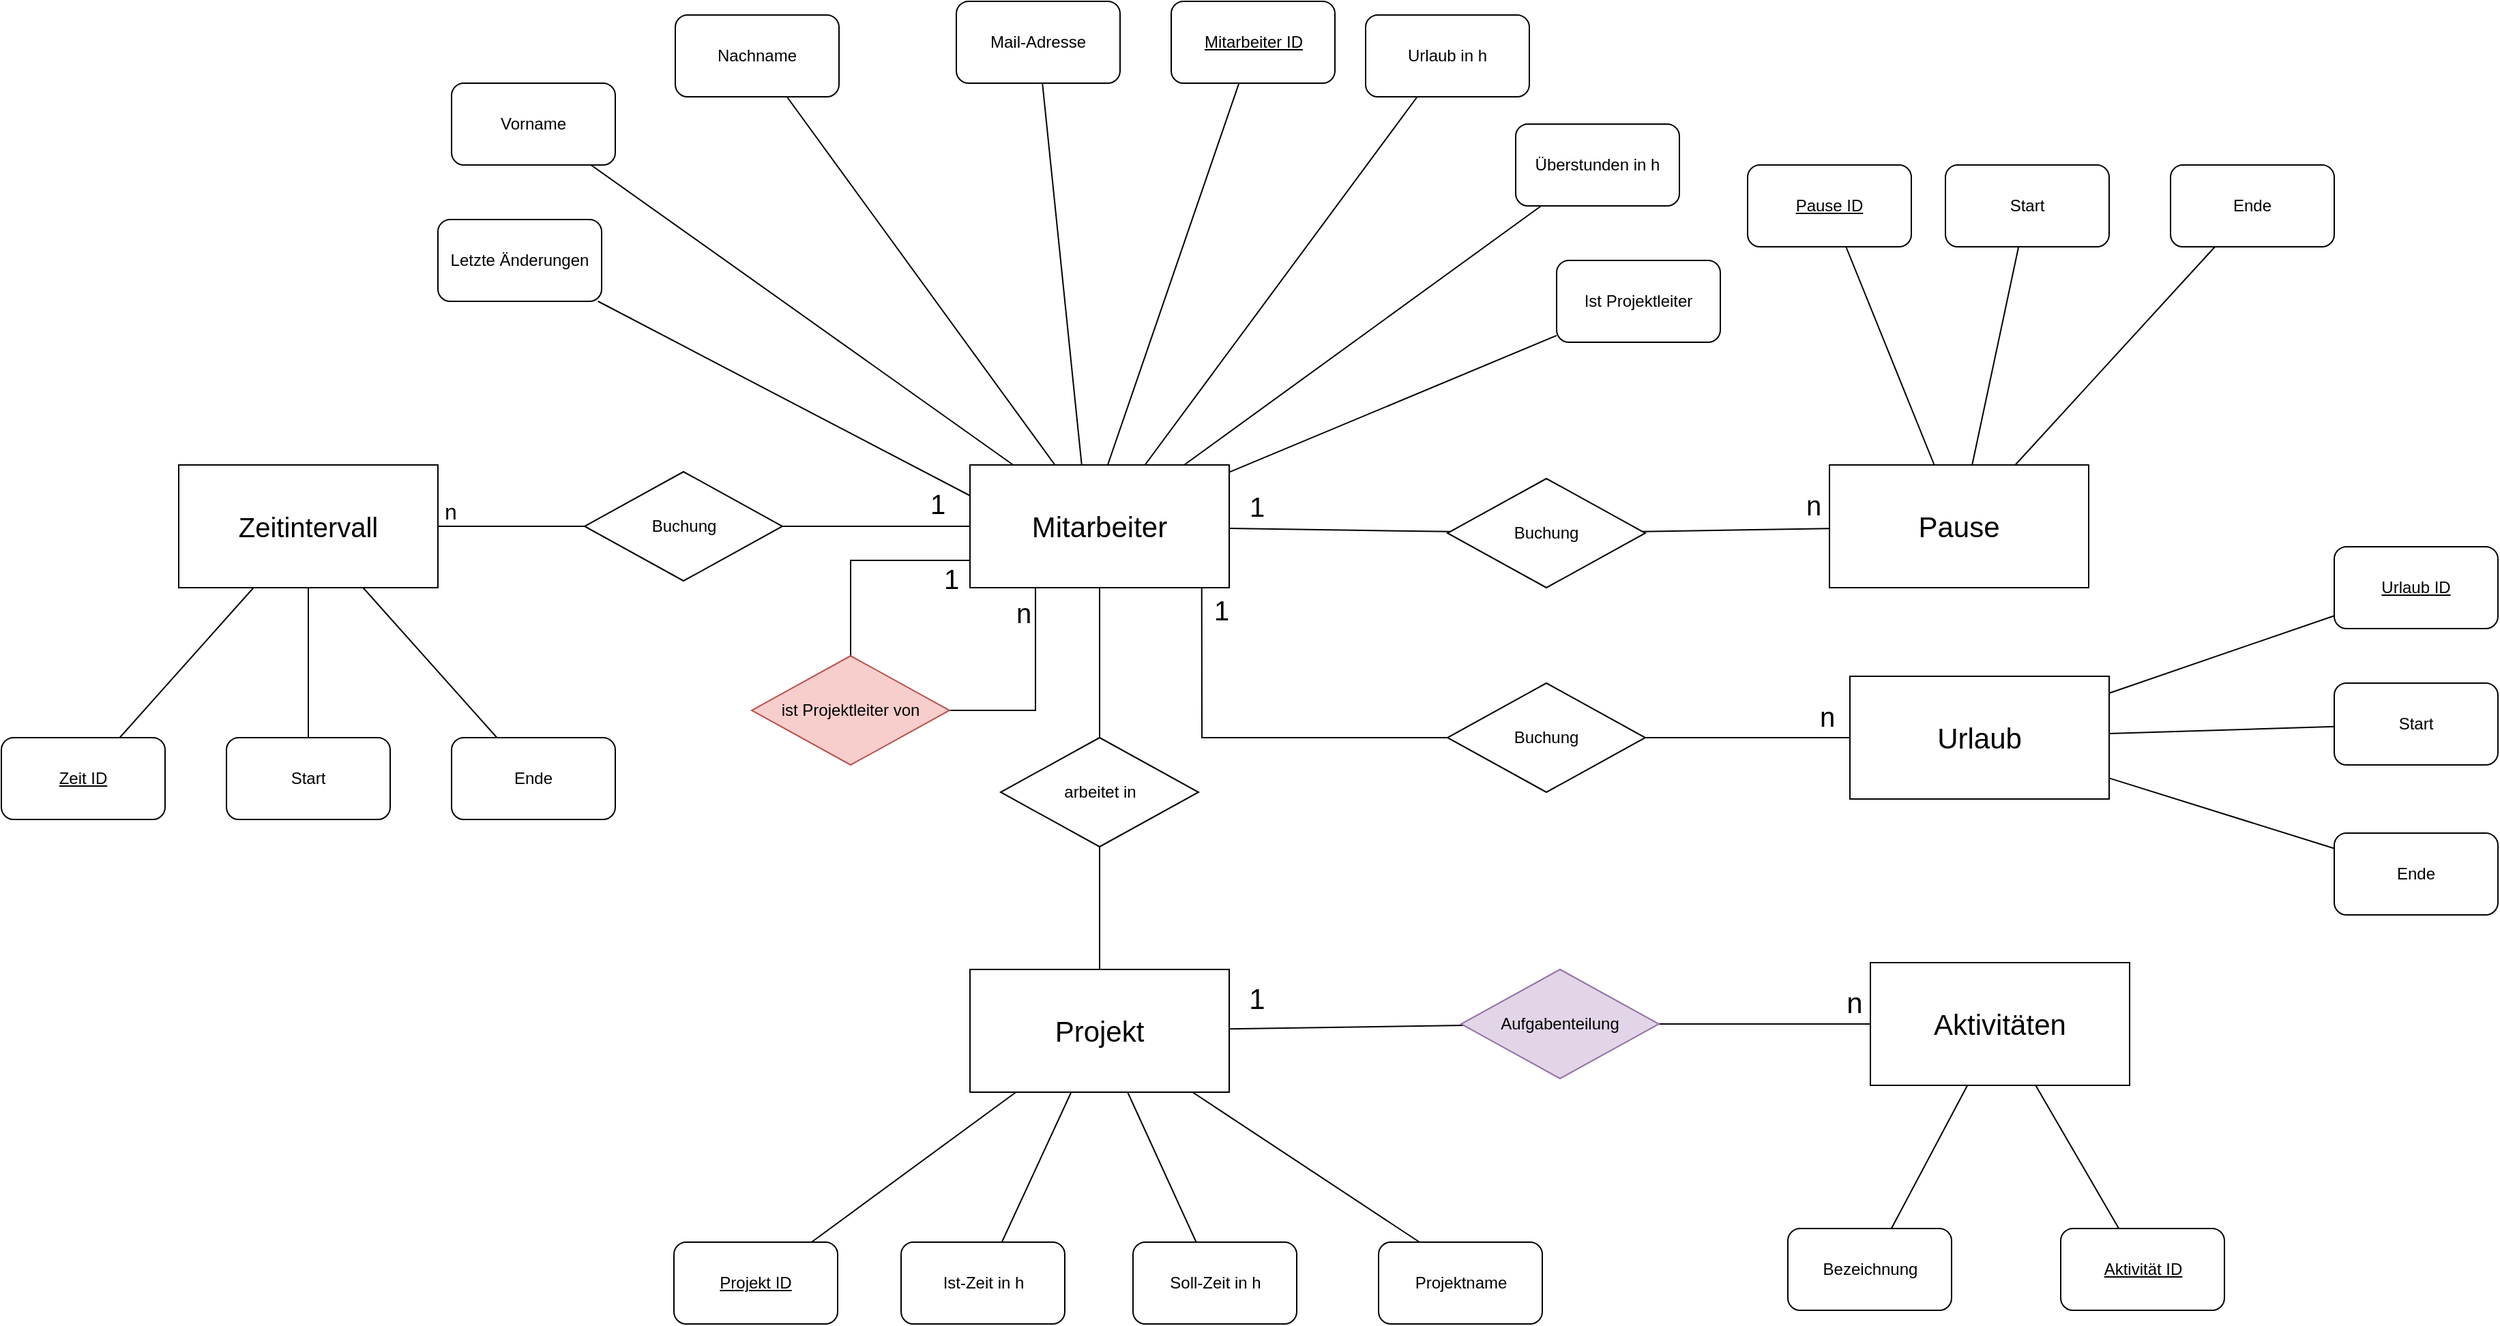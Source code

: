 <mxfile version="17.4.0" type="github">
  <diagram id="Ag5h_nLsQIPXMgWgviWW" name="Page-1">
    <mxGraphModel dx="2890" dy="1238" grid="1" gridSize="10" guides="1" tooltips="1" connect="1" arrows="1" fold="1" page="1" pageScale="1" pageWidth="827" pageHeight="1169" math="0" shadow="0">
      <root>
        <mxCell id="0" />
        <mxCell id="1" parent="0" />
        <mxCell id="54yNDIn_A7YI7GjwUaDE-4" style="edgeStyle=none;rounded=0;orthogonalLoop=1;jettySize=auto;html=1;fontSize=21;endArrow=none;endFill=0;" parent="1" source="54yNDIn_A7YI7GjwUaDE-9" target="54yNDIn_A7YI7GjwUaDE-36" edge="1">
          <mxGeometry relative="1" as="geometry" />
        </mxCell>
        <mxCell id="54yNDIn_A7YI7GjwUaDE-5" style="edgeStyle=none;rounded=0;orthogonalLoop=1;jettySize=auto;html=1;fontSize=21;endArrow=none;endFill=0;" parent="1" source="54yNDIn_A7YI7GjwUaDE-9" target="54yNDIn_A7YI7GjwUaDE-54" edge="1">
          <mxGeometry relative="1" as="geometry" />
        </mxCell>
        <mxCell id="54yNDIn_A7YI7GjwUaDE-6" value="1" style="edgeLabel;html=1;align=center;verticalAlign=middle;resizable=0;points=[];fontSize=20;" parent="54yNDIn_A7YI7GjwUaDE-5" vertex="1" connectable="0">
          <mxGeometry x="-0.509" y="1" relative="1" as="geometry">
            <mxPoint x="-20" y="-16" as="offset" />
          </mxGeometry>
        </mxCell>
        <mxCell id="54yNDIn_A7YI7GjwUaDE-7" style="edgeStyle=none;rounded=0;orthogonalLoop=1;jettySize=auto;html=1;fontSize=21;endArrow=none;endFill=0;exitX=0.894;exitY=0.987;exitDx=0;exitDy=0;exitPerimeter=0;entryX=0;entryY=0.5;entryDx=0;entryDy=0;" parent="1" source="54yNDIn_A7YI7GjwUaDE-9" target="54yNDIn_A7YI7GjwUaDE-58" edge="1">
          <mxGeometry relative="1" as="geometry">
            <Array as="points">
              <mxPoint x="760" y="1170" />
            </Array>
          </mxGeometry>
        </mxCell>
        <mxCell id="54yNDIn_A7YI7GjwUaDE-8" style="edgeStyle=none;rounded=0;orthogonalLoop=1;jettySize=auto;html=1;fontSize=20;endArrow=none;endFill=0;startArrow=none;" parent="1" source="54yNDIn_A7YI7GjwUaDE-78" target="54yNDIn_A7YI7GjwUaDE-71" edge="1">
          <mxGeometry relative="1" as="geometry" />
        </mxCell>
        <mxCell id="XJ8DgwQeZfMIq9moRDXX-8" value="n" style="edgeLabel;html=1;align=center;verticalAlign=middle;resizable=0;points=[];fontSize=16;" parent="54yNDIn_A7YI7GjwUaDE-8" vertex="1" connectable="0">
          <mxGeometry x="0.776" y="-1" relative="1" as="geometry">
            <mxPoint x="-3" y="-10" as="offset" />
          </mxGeometry>
        </mxCell>
        <mxCell id="XJ8DgwQeZfMIq9moRDXX-4" style="edgeStyle=orthogonalEdgeStyle;rounded=0;orthogonalLoop=1;jettySize=auto;html=1;entryX=0.5;entryY=0;entryDx=0;entryDy=0;endArrow=none;endFill=0;" parent="1" source="54yNDIn_A7YI7GjwUaDE-9" target="54yNDIn_A7YI7GjwUaDE-28" edge="1">
          <mxGeometry relative="1" as="geometry">
            <Array as="points">
              <mxPoint x="503" y="1040" />
            </Array>
          </mxGeometry>
        </mxCell>
        <mxCell id="XJ8DgwQeZfMIq9moRDXX-5" value="1" style="edgeLabel;html=1;align=center;verticalAlign=middle;resizable=0;points=[];fontSize=20;" parent="XJ8DgwQeZfMIq9moRDXX-4" vertex="1" connectable="0">
          <mxGeometry x="-0.756" y="1" relative="1" as="geometry">
            <mxPoint x="5" y="12" as="offset" />
          </mxGeometry>
        </mxCell>
        <mxCell id="54yNDIn_A7YI7GjwUaDE-9" value="&lt;font style=&quot;font-size: 21px&quot;&gt;Mitarbeiter&lt;/font&gt;" style="rounded=0;whiteSpace=wrap;html=1;" parent="1" vertex="1">
          <mxGeometry x="590" y="970" width="190" height="90" as="geometry" />
        </mxCell>
        <mxCell id="54yNDIn_A7YI7GjwUaDE-10" style="rounded=0;orthogonalLoop=1;jettySize=auto;html=1;endArrow=none;endFill=0;" parent="1" source="54yNDIn_A7YI7GjwUaDE-12" target="54yNDIn_A7YI7GjwUaDE-9" edge="1">
          <mxGeometry relative="1" as="geometry" />
        </mxCell>
        <mxCell id="54yNDIn_A7YI7GjwUaDE-12" value="Vorname" style="rounded=1;whiteSpace=wrap;html=1;" parent="1" vertex="1">
          <mxGeometry x="210" y="690" width="120" height="60" as="geometry" />
        </mxCell>
        <mxCell id="54yNDIn_A7YI7GjwUaDE-13" style="rounded=0;orthogonalLoop=1;jettySize=auto;html=1;endArrow=none;endFill=0;" parent="1" source="54yNDIn_A7YI7GjwUaDE-16" target="54yNDIn_A7YI7GjwUaDE-9" edge="1">
          <mxGeometry relative="1" as="geometry">
            <mxPoint x="713" y="900" as="targetPoint" />
          </mxGeometry>
        </mxCell>
        <mxCell id="54yNDIn_A7YI7GjwUaDE-16" value="Nachname" style="rounded=1;whiteSpace=wrap;html=1;" parent="1" vertex="1">
          <mxGeometry x="374" y="640" width="120" height="60" as="geometry" />
        </mxCell>
        <mxCell id="54yNDIn_A7YI7GjwUaDE-17" style="edgeStyle=none;rounded=0;orthogonalLoop=1;jettySize=auto;html=1;entryX=0.431;entryY=-0.001;entryDx=0;entryDy=0;endArrow=none;endFill=0;entryPerimeter=0;" parent="1" source="54yNDIn_A7YI7GjwUaDE-18" target="54yNDIn_A7YI7GjwUaDE-9" edge="1">
          <mxGeometry relative="1" as="geometry" />
        </mxCell>
        <mxCell id="54yNDIn_A7YI7GjwUaDE-18" value="Mail-Adresse" style="rounded=1;whiteSpace=wrap;html=1;" parent="1" vertex="1">
          <mxGeometry x="580" y="630" width="120" height="60" as="geometry" />
        </mxCell>
        <mxCell id="54yNDIn_A7YI7GjwUaDE-19" style="edgeStyle=none;rounded=0;orthogonalLoop=1;jettySize=auto;html=1;entryX=0.532;entryY=-0.004;entryDx=0;entryDy=0;endArrow=none;endFill=0;entryPerimeter=0;" parent="1" source="54yNDIn_A7YI7GjwUaDE-20" target="54yNDIn_A7YI7GjwUaDE-9" edge="1">
          <mxGeometry relative="1" as="geometry" />
        </mxCell>
        <mxCell id="54yNDIn_A7YI7GjwUaDE-20" value="&lt;u&gt;Mitarbeiter ID&lt;/u&gt;" style="rounded=1;whiteSpace=wrap;html=1;" parent="1" vertex="1">
          <mxGeometry x="737.5" y="630" width="120" height="60" as="geometry" />
        </mxCell>
        <mxCell id="54yNDIn_A7YI7GjwUaDE-21" style="edgeStyle=none;rounded=0;orthogonalLoop=1;jettySize=auto;html=1;endArrow=none;endFill=0;" parent="1" source="54yNDIn_A7YI7GjwUaDE-22" target="54yNDIn_A7YI7GjwUaDE-9" edge="1">
          <mxGeometry relative="1" as="geometry" />
        </mxCell>
        <mxCell id="54yNDIn_A7YI7GjwUaDE-22" value="Urlaub in h" style="rounded=1;whiteSpace=wrap;html=1;" parent="1" vertex="1">
          <mxGeometry x="880" y="640" width="120" height="60" as="geometry" />
        </mxCell>
        <mxCell id="54yNDIn_A7YI7GjwUaDE-23" style="edgeStyle=none;rounded=0;orthogonalLoop=1;jettySize=auto;html=1;endArrow=none;endFill=0;" parent="1" source="54yNDIn_A7YI7GjwUaDE-24" target="54yNDIn_A7YI7GjwUaDE-9" edge="1">
          <mxGeometry relative="1" as="geometry" />
        </mxCell>
        <mxCell id="54yNDIn_A7YI7GjwUaDE-24" value="Überstunden in h" style="rounded=1;whiteSpace=wrap;html=1;" parent="1" vertex="1">
          <mxGeometry x="990" y="720" width="120" height="60" as="geometry" />
        </mxCell>
        <mxCell id="54yNDIn_A7YI7GjwUaDE-25" style="edgeStyle=none;rounded=0;orthogonalLoop=1;jettySize=auto;html=1;entryX=0;entryY=0.25;entryDx=0;entryDy=0;endArrow=none;endFill=0;" parent="1" source="54yNDIn_A7YI7GjwUaDE-26" target="54yNDIn_A7YI7GjwUaDE-9" edge="1">
          <mxGeometry relative="1" as="geometry" />
        </mxCell>
        <mxCell id="54yNDIn_A7YI7GjwUaDE-26" value="Letzte Änderungen" style="rounded=1;whiteSpace=wrap;html=1;" parent="1" vertex="1">
          <mxGeometry x="200" y="790" width="120" height="60" as="geometry" />
        </mxCell>
        <mxCell id="54yNDIn_A7YI7GjwUaDE-27" style="edgeStyle=none;rounded=0;orthogonalLoop=1;jettySize=auto;html=1;exitX=0.25;exitY=1;exitDx=0;exitDy=0;endArrow=none;endFill=0;" parent="1" source="54yNDIn_A7YI7GjwUaDE-26" target="54yNDIn_A7YI7GjwUaDE-26" edge="1">
          <mxGeometry relative="1" as="geometry" />
        </mxCell>
        <mxCell id="XJ8DgwQeZfMIq9moRDXX-3" style="edgeStyle=orthogonalEdgeStyle;rounded=0;orthogonalLoop=1;jettySize=auto;html=1;entryX=0.25;entryY=1;entryDx=0;entryDy=0;endArrow=none;endFill=0;exitX=1;exitY=0.5;exitDx=0;exitDy=0;" parent="1" source="54yNDIn_A7YI7GjwUaDE-28" target="54yNDIn_A7YI7GjwUaDE-9" edge="1">
          <mxGeometry relative="1" as="geometry">
            <Array as="points">
              <mxPoint x="638" y="1150" />
              <mxPoint x="638" y="1060" />
            </Array>
          </mxGeometry>
        </mxCell>
        <mxCell id="XJ8DgwQeZfMIq9moRDXX-6" value="n" style="edgeLabel;html=1;align=center;verticalAlign=middle;resizable=0;points=[];fontSize=20;" parent="XJ8DgwQeZfMIq9moRDXX-3" vertex="1" connectable="0">
          <mxGeometry x="0.016" y="-1" relative="1" as="geometry">
            <mxPoint x="-10" y="-57" as="offset" />
          </mxGeometry>
        </mxCell>
        <mxCell id="54yNDIn_A7YI7GjwUaDE-28" value="ist Projektleiter von" style="rhombus;whiteSpace=wrap;html=1;rounded=0;fillColor=#f8cecc;strokeColor=#b85450;" parent="1" vertex="1">
          <mxGeometry x="430" y="1110" width="145" height="80" as="geometry" />
        </mxCell>
        <mxCell id="54yNDIn_A7YI7GjwUaDE-29" style="edgeStyle=none;rounded=0;orthogonalLoop=1;jettySize=auto;html=1;fontSize=21;endArrow=none;endFill=0;" parent="1" source="54yNDIn_A7YI7GjwUaDE-30" target="54yNDIn_A7YI7GjwUaDE-9" edge="1">
          <mxGeometry relative="1" as="geometry" />
        </mxCell>
        <mxCell id="54yNDIn_A7YI7GjwUaDE-30" value="Ist Projektleiter" style="rounded=1;whiteSpace=wrap;html=1;" parent="1" vertex="1">
          <mxGeometry x="1020" y="820" width="120" height="60" as="geometry" />
        </mxCell>
        <mxCell id="54yNDIn_A7YI7GjwUaDE-31" style="edgeStyle=none;rounded=0;orthogonalLoop=1;jettySize=auto;html=1;fontSize=21;endArrow=none;endFill=0;" parent="1" source="54yNDIn_A7YI7GjwUaDE-34" target="54yNDIn_A7YI7GjwUaDE-40" edge="1">
          <mxGeometry relative="1" as="geometry" />
        </mxCell>
        <mxCell id="54yNDIn_A7YI7GjwUaDE-32" style="edgeStyle=none;rounded=0;orthogonalLoop=1;jettySize=auto;html=1;fontSize=21;endArrow=none;endFill=0;" parent="1" source="54yNDIn_A7YI7GjwUaDE-34" target="54yNDIn_A7YI7GjwUaDE-47" edge="1">
          <mxGeometry relative="1" as="geometry" />
        </mxCell>
        <mxCell id="54yNDIn_A7YI7GjwUaDE-33" value="1" style="edgeLabel;html=1;align=center;verticalAlign=middle;resizable=0;points=[];fontSize=21;" parent="54yNDIn_A7YI7GjwUaDE-32" vertex="1" connectable="0">
          <mxGeometry x="-0.025" y="2" relative="1" as="geometry">
            <mxPoint x="-64" y="-20" as="offset" />
          </mxGeometry>
        </mxCell>
        <mxCell id="54yNDIn_A7YI7GjwUaDE-34" value="&lt;font style=&quot;font-size: 21px&quot;&gt;Projekt&lt;/font&gt;" style="rounded=0;whiteSpace=wrap;html=1;" parent="1" vertex="1">
          <mxGeometry x="590" y="1340" width="190" height="90" as="geometry" />
        </mxCell>
        <mxCell id="54yNDIn_A7YI7GjwUaDE-35" style="edgeStyle=none;rounded=0;orthogonalLoop=1;jettySize=auto;html=1;fontSize=21;endArrow=none;endFill=0;" parent="1" source="54yNDIn_A7YI7GjwUaDE-36" target="54yNDIn_A7YI7GjwUaDE-34" edge="1">
          <mxGeometry relative="1" as="geometry" />
        </mxCell>
        <mxCell id="54yNDIn_A7YI7GjwUaDE-36" value="arbeitet in" style="rhombus;whiteSpace=wrap;html=1;rounded=0;" parent="1" vertex="1">
          <mxGeometry x="612.5" y="1170" width="145" height="80" as="geometry" />
        </mxCell>
        <mxCell id="54yNDIn_A7YI7GjwUaDE-37" value="&lt;font style=&quot;font-size: 21px&quot;&gt;Pause&lt;/font&gt;" style="rounded=0;whiteSpace=wrap;html=1;" parent="1" vertex="1">
          <mxGeometry x="1220" y="970" width="190" height="90" as="geometry" />
        </mxCell>
        <mxCell id="54yNDIn_A7YI7GjwUaDE-38" style="edgeStyle=none;rounded=0;orthogonalLoop=1;jettySize=auto;html=1;fontSize=21;endArrow=none;endFill=0;" parent="1" source="54yNDIn_A7YI7GjwUaDE-39" target="54yNDIn_A7YI7GjwUaDE-34" edge="1">
          <mxGeometry relative="1" as="geometry" />
        </mxCell>
        <mxCell id="54yNDIn_A7YI7GjwUaDE-39" value="&lt;u&gt;Projekt ID&lt;/u&gt;" style="rounded=1;whiteSpace=wrap;html=1;" parent="1" vertex="1">
          <mxGeometry x="373" y="1540" width="120" height="60" as="geometry" />
        </mxCell>
        <mxCell id="54yNDIn_A7YI7GjwUaDE-40" value="Ist-Zeit in h" style="rounded=1;whiteSpace=wrap;html=1;" parent="1" vertex="1">
          <mxGeometry x="539.5" y="1540" width="120" height="60" as="geometry" />
        </mxCell>
        <mxCell id="54yNDIn_A7YI7GjwUaDE-41" style="edgeStyle=none;rounded=0;orthogonalLoop=1;jettySize=auto;html=1;fontSize=21;endArrow=none;endFill=0;" parent="1" source="54yNDIn_A7YI7GjwUaDE-42" target="54yNDIn_A7YI7GjwUaDE-34" edge="1">
          <mxGeometry relative="1" as="geometry" />
        </mxCell>
        <mxCell id="54yNDIn_A7YI7GjwUaDE-42" value="Soll-Zeit in h" style="rounded=1;whiteSpace=wrap;html=1;" parent="1" vertex="1">
          <mxGeometry x="709.5" y="1540" width="120" height="60" as="geometry" />
        </mxCell>
        <mxCell id="54yNDIn_A7YI7GjwUaDE-43" style="edgeStyle=none;rounded=0;orthogonalLoop=1;jettySize=auto;html=1;fontSize=21;endArrow=none;endFill=0;exitX=0.25;exitY=0;exitDx=0;exitDy=0;" parent="1" source="54yNDIn_A7YI7GjwUaDE-44" target="54yNDIn_A7YI7GjwUaDE-34" edge="1">
          <mxGeometry relative="1" as="geometry">
            <mxPoint x="880" y="1411.765" as="sourcePoint" />
          </mxGeometry>
        </mxCell>
        <mxCell id="54yNDIn_A7YI7GjwUaDE-44" value="Projektname" style="rounded=1;whiteSpace=wrap;html=1;" parent="1" vertex="1">
          <mxGeometry x="889.5" y="1540" width="120" height="60" as="geometry" />
        </mxCell>
        <mxCell id="54yNDIn_A7YI7GjwUaDE-45" value="&lt;font style=&quot;font-size: 21px&quot;&gt;Aktivitäten&lt;/font&gt;" style="rounded=0;whiteSpace=wrap;html=1;" parent="1" vertex="1">
          <mxGeometry x="1250" y="1335" width="190" height="90" as="geometry" />
        </mxCell>
        <mxCell id="54yNDIn_A7YI7GjwUaDE-46" style="edgeStyle=none;rounded=0;orthogonalLoop=1;jettySize=auto;html=1;fontSize=21;endArrow=none;endFill=0;" parent="1" source="54yNDIn_A7YI7GjwUaDE-47" target="54yNDIn_A7YI7GjwUaDE-45" edge="1">
          <mxGeometry relative="1" as="geometry" />
        </mxCell>
        <mxCell id="54yNDIn_A7YI7GjwUaDE-47" value="Aufgabenteilung" style="rhombus;whiteSpace=wrap;html=1;rounded=0;fillColor=#e1d5e7;strokeColor=#9673a6;" parent="1" vertex="1">
          <mxGeometry x="950" y="1340" width="145" height="80" as="geometry" />
        </mxCell>
        <mxCell id="54yNDIn_A7YI7GjwUaDE-48" value="n" style="edgeLabel;html=1;align=center;verticalAlign=middle;resizable=0;points=[];fontSize=21;" parent="1" vertex="1" connectable="0">
          <mxGeometry x="1240.001" y="1369.999" as="geometry">
            <mxPoint x="-2" y="-6" as="offset" />
          </mxGeometry>
        </mxCell>
        <mxCell id="54yNDIn_A7YI7GjwUaDE-49" style="edgeStyle=none;rounded=0;orthogonalLoop=1;jettySize=auto;html=1;fontSize=21;endArrow=none;endFill=0;" parent="1" source="54yNDIn_A7YI7GjwUaDE-50" target="54yNDIn_A7YI7GjwUaDE-45" edge="1">
          <mxGeometry relative="1" as="geometry" />
        </mxCell>
        <mxCell id="54yNDIn_A7YI7GjwUaDE-50" value="Aktivität ID" style="rounded=1;whiteSpace=wrap;html=1;fontStyle=4" parent="1" vertex="1">
          <mxGeometry x="1389.5" y="1530" width="120" height="60" as="geometry" />
        </mxCell>
        <mxCell id="54yNDIn_A7YI7GjwUaDE-51" style="edgeStyle=none;rounded=0;orthogonalLoop=1;jettySize=auto;html=1;fontSize=21;endArrow=none;endFill=0;" parent="1" source="54yNDIn_A7YI7GjwUaDE-52" target="54yNDIn_A7YI7GjwUaDE-45" edge="1">
          <mxGeometry relative="1" as="geometry" />
        </mxCell>
        <mxCell id="54yNDIn_A7YI7GjwUaDE-52" value="Bezeichnung" style="rounded=1;whiteSpace=wrap;html=1;fontStyle=0" parent="1" vertex="1">
          <mxGeometry x="1189.5" y="1530" width="120" height="60" as="geometry" />
        </mxCell>
        <mxCell id="54yNDIn_A7YI7GjwUaDE-53" style="edgeStyle=none;rounded=0;orthogonalLoop=1;jettySize=auto;html=1;fontSize=21;endArrow=none;endFill=0;" parent="1" source="54yNDIn_A7YI7GjwUaDE-54" target="54yNDIn_A7YI7GjwUaDE-37" edge="1">
          <mxGeometry relative="1" as="geometry" />
        </mxCell>
        <mxCell id="54yNDIn_A7YI7GjwUaDE-54" value="Buchung" style="rhombus;whiteSpace=wrap;html=1;rounded=0;" parent="1" vertex="1">
          <mxGeometry x="940" y="980" width="145" height="80" as="geometry" />
        </mxCell>
        <mxCell id="54yNDIn_A7YI7GjwUaDE-55" value="n" style="edgeLabel;html=1;align=center;verticalAlign=middle;resizable=0;points=[];fontSize=20;" parent="1" vertex="1" connectable="0">
          <mxGeometry x="1210.001" y="1004.999" as="geometry">
            <mxPoint x="-2" y="-6" as="offset" />
          </mxGeometry>
        </mxCell>
        <mxCell id="54yNDIn_A7YI7GjwUaDE-56" value="&lt;font style=&quot;font-size: 21px&quot;&gt;Urlaub&lt;/font&gt;" style="rounded=0;whiteSpace=wrap;html=1;" parent="1" vertex="1">
          <mxGeometry x="1235" y="1125" width="190" height="90" as="geometry" />
        </mxCell>
        <mxCell id="54yNDIn_A7YI7GjwUaDE-57" style="edgeStyle=none;rounded=0;orthogonalLoop=1;jettySize=auto;html=1;fontSize=21;endArrow=none;endFill=0;" parent="1" source="54yNDIn_A7YI7GjwUaDE-58" target="54yNDIn_A7YI7GjwUaDE-56" edge="1">
          <mxGeometry relative="1" as="geometry" />
        </mxCell>
        <mxCell id="54yNDIn_A7YI7GjwUaDE-58" value="Buchung" style="rhombus;whiteSpace=wrap;html=1;rounded=0;" parent="1" vertex="1">
          <mxGeometry x="940" y="1130" width="145" height="80" as="geometry" />
        </mxCell>
        <mxCell id="54yNDIn_A7YI7GjwUaDE-59" style="edgeStyle=none;rounded=0;orthogonalLoop=1;jettySize=auto;html=1;fontSize=21;endArrow=none;endFill=0;" parent="1" source="54yNDIn_A7YI7GjwUaDE-60" target="54yNDIn_A7YI7GjwUaDE-37" edge="1">
          <mxGeometry relative="1" as="geometry" />
        </mxCell>
        <mxCell id="54yNDIn_A7YI7GjwUaDE-60" value="&lt;u&gt;Pause ID&lt;/u&gt;" style="rounded=1;whiteSpace=wrap;html=1;" parent="1" vertex="1">
          <mxGeometry x="1160" y="750" width="120" height="60" as="geometry" />
        </mxCell>
        <mxCell id="54yNDIn_A7YI7GjwUaDE-61" style="edgeStyle=none;rounded=0;orthogonalLoop=1;jettySize=auto;html=1;fontSize=21;endArrow=none;endFill=0;" parent="1" source="54yNDIn_A7YI7GjwUaDE-62" target="54yNDIn_A7YI7GjwUaDE-37" edge="1">
          <mxGeometry relative="1" as="geometry" />
        </mxCell>
        <mxCell id="54yNDIn_A7YI7GjwUaDE-62" value="Start" style="rounded=1;whiteSpace=wrap;html=1;" parent="1" vertex="1">
          <mxGeometry x="1305" y="750" width="120" height="60" as="geometry" />
        </mxCell>
        <mxCell id="54yNDIn_A7YI7GjwUaDE-63" style="edgeStyle=none;rounded=0;orthogonalLoop=1;jettySize=auto;html=1;fontSize=21;endArrow=none;endFill=0;" parent="1" source="54yNDIn_A7YI7GjwUaDE-64" target="54yNDIn_A7YI7GjwUaDE-37" edge="1">
          <mxGeometry relative="1" as="geometry" />
        </mxCell>
        <mxCell id="54yNDIn_A7YI7GjwUaDE-64" value="Ende" style="rounded=1;whiteSpace=wrap;html=1;" parent="1" vertex="1">
          <mxGeometry x="1470" y="750" width="120" height="60" as="geometry" />
        </mxCell>
        <mxCell id="54yNDIn_A7YI7GjwUaDE-65" style="edgeStyle=none;rounded=0;orthogonalLoop=1;jettySize=auto;html=1;fontSize=21;endArrow=none;endFill=0;" parent="1" source="54yNDIn_A7YI7GjwUaDE-66" target="54yNDIn_A7YI7GjwUaDE-56" edge="1">
          <mxGeometry relative="1" as="geometry" />
        </mxCell>
        <mxCell id="54yNDIn_A7YI7GjwUaDE-66" value="&lt;u&gt;Urlaub ID&lt;/u&gt;" style="rounded=1;whiteSpace=wrap;html=1;" parent="1" vertex="1">
          <mxGeometry x="1590" y="1030" width="120" height="60" as="geometry" />
        </mxCell>
        <mxCell id="54yNDIn_A7YI7GjwUaDE-67" style="edgeStyle=none;rounded=0;orthogonalLoop=1;jettySize=auto;html=1;fontSize=21;endArrow=none;endFill=0;" parent="1" source="54yNDIn_A7YI7GjwUaDE-68" target="54yNDIn_A7YI7GjwUaDE-56" edge="1">
          <mxGeometry relative="1" as="geometry" />
        </mxCell>
        <mxCell id="54yNDIn_A7YI7GjwUaDE-68" value="Start" style="rounded=1;whiteSpace=wrap;html=1;" parent="1" vertex="1">
          <mxGeometry x="1590" y="1130" width="120" height="60" as="geometry" />
        </mxCell>
        <mxCell id="54yNDIn_A7YI7GjwUaDE-69" style="edgeStyle=none;rounded=0;orthogonalLoop=1;jettySize=auto;html=1;fontSize=21;endArrow=none;endFill=0;" parent="1" source="54yNDIn_A7YI7GjwUaDE-70" target="54yNDIn_A7YI7GjwUaDE-56" edge="1">
          <mxGeometry relative="1" as="geometry" />
        </mxCell>
        <mxCell id="54yNDIn_A7YI7GjwUaDE-70" value="Ende" style="rounded=1;whiteSpace=wrap;html=1;" parent="1" vertex="1">
          <mxGeometry x="1590" y="1240" width="120" height="60" as="geometry" />
        </mxCell>
        <mxCell id="54yNDIn_A7YI7GjwUaDE-71" value="&lt;font style=&quot;font-size: 20px&quot;&gt;Zeitintervall&lt;/font&gt;" style="rounded=0;whiteSpace=wrap;html=1;" parent="1" vertex="1">
          <mxGeometry x="10" y="970" width="190" height="90" as="geometry" />
        </mxCell>
        <mxCell id="54yNDIn_A7YI7GjwUaDE-72" style="edgeStyle=none;rounded=0;orthogonalLoop=1;jettySize=auto;html=1;fontSize=20;endArrow=none;endFill=0;" parent="1" source="54yNDIn_A7YI7GjwUaDE-73" target="54yNDIn_A7YI7GjwUaDE-71" edge="1">
          <mxGeometry relative="1" as="geometry" />
        </mxCell>
        <mxCell id="54yNDIn_A7YI7GjwUaDE-73" value="&lt;u&gt;Zeit ID&lt;/u&gt;" style="rounded=1;whiteSpace=wrap;html=1;" parent="1" vertex="1">
          <mxGeometry x="-120" y="1170" width="120" height="60" as="geometry" />
        </mxCell>
        <mxCell id="54yNDIn_A7YI7GjwUaDE-74" style="edgeStyle=none;rounded=0;orthogonalLoop=1;jettySize=auto;html=1;fontSize=20;endArrow=none;endFill=0;" parent="1" source="54yNDIn_A7YI7GjwUaDE-75" target="54yNDIn_A7YI7GjwUaDE-71" edge="1">
          <mxGeometry relative="1" as="geometry" />
        </mxCell>
        <mxCell id="54yNDIn_A7YI7GjwUaDE-75" value="Start" style="rounded=1;whiteSpace=wrap;html=1;" parent="1" vertex="1">
          <mxGeometry x="45" y="1170" width="120" height="60" as="geometry" />
        </mxCell>
        <mxCell id="54yNDIn_A7YI7GjwUaDE-76" style="edgeStyle=none;rounded=0;orthogonalLoop=1;jettySize=auto;html=1;fontSize=20;endArrow=none;endFill=0;" parent="1" source="54yNDIn_A7YI7GjwUaDE-77" target="54yNDIn_A7YI7GjwUaDE-71" edge="1">
          <mxGeometry relative="1" as="geometry" />
        </mxCell>
        <mxCell id="54yNDIn_A7YI7GjwUaDE-77" value="Ende" style="rounded=1;whiteSpace=wrap;html=1;" parent="1" vertex="1">
          <mxGeometry x="210" y="1170" width="120" height="60" as="geometry" />
        </mxCell>
        <mxCell id="54yNDIn_A7YI7GjwUaDE-78" value="Buchung" style="rhombus;whiteSpace=wrap;html=1;rounded=0;" parent="1" vertex="1">
          <mxGeometry x="307.5" y="975" width="145" height="80" as="geometry" />
        </mxCell>
        <mxCell id="54yNDIn_A7YI7GjwUaDE-79" value="" style="edgeStyle=none;rounded=0;orthogonalLoop=1;jettySize=auto;html=1;fontSize=20;endArrow=none;endFill=0;" parent="1" source="54yNDIn_A7YI7GjwUaDE-9" target="54yNDIn_A7YI7GjwUaDE-78" edge="1">
          <mxGeometry relative="1" as="geometry">
            <mxPoint x="590" y="1041.667" as="sourcePoint" />
            <mxPoint x="210" y="1148.333" as="targetPoint" />
          </mxGeometry>
        </mxCell>
        <mxCell id="XJ8DgwQeZfMIq9moRDXX-7" value="1" style="edgeLabel;html=1;align=center;verticalAlign=middle;resizable=0;points=[];fontSize=20;" parent="54yNDIn_A7YI7GjwUaDE-79" vertex="1" connectable="0">
          <mxGeometry x="-0.548" relative="1" as="geometry">
            <mxPoint x="7" y="-17" as="offset" />
          </mxGeometry>
        </mxCell>
        <mxCell id="XJ8DgwQeZfMIq9moRDXX-9" value="1" style="edgeLabel;html=1;align=center;verticalAlign=middle;resizable=0;points=[];fontSize=20;" parent="1" vertex="1" connectable="0">
          <mxGeometry x="774.001" y="1076.001" as="geometry" />
        </mxCell>
        <mxCell id="XJ8DgwQeZfMIq9moRDXX-10" value="n" style="edgeLabel;html=1;align=center;verticalAlign=middle;resizable=0;points=[];fontSize=20;" parent="1" vertex="1" connectable="0">
          <mxGeometry x="1220.001" y="1159.999" as="geometry">
            <mxPoint x="-2" y="-6" as="offset" />
          </mxGeometry>
        </mxCell>
      </root>
    </mxGraphModel>
  </diagram>
</mxfile>
